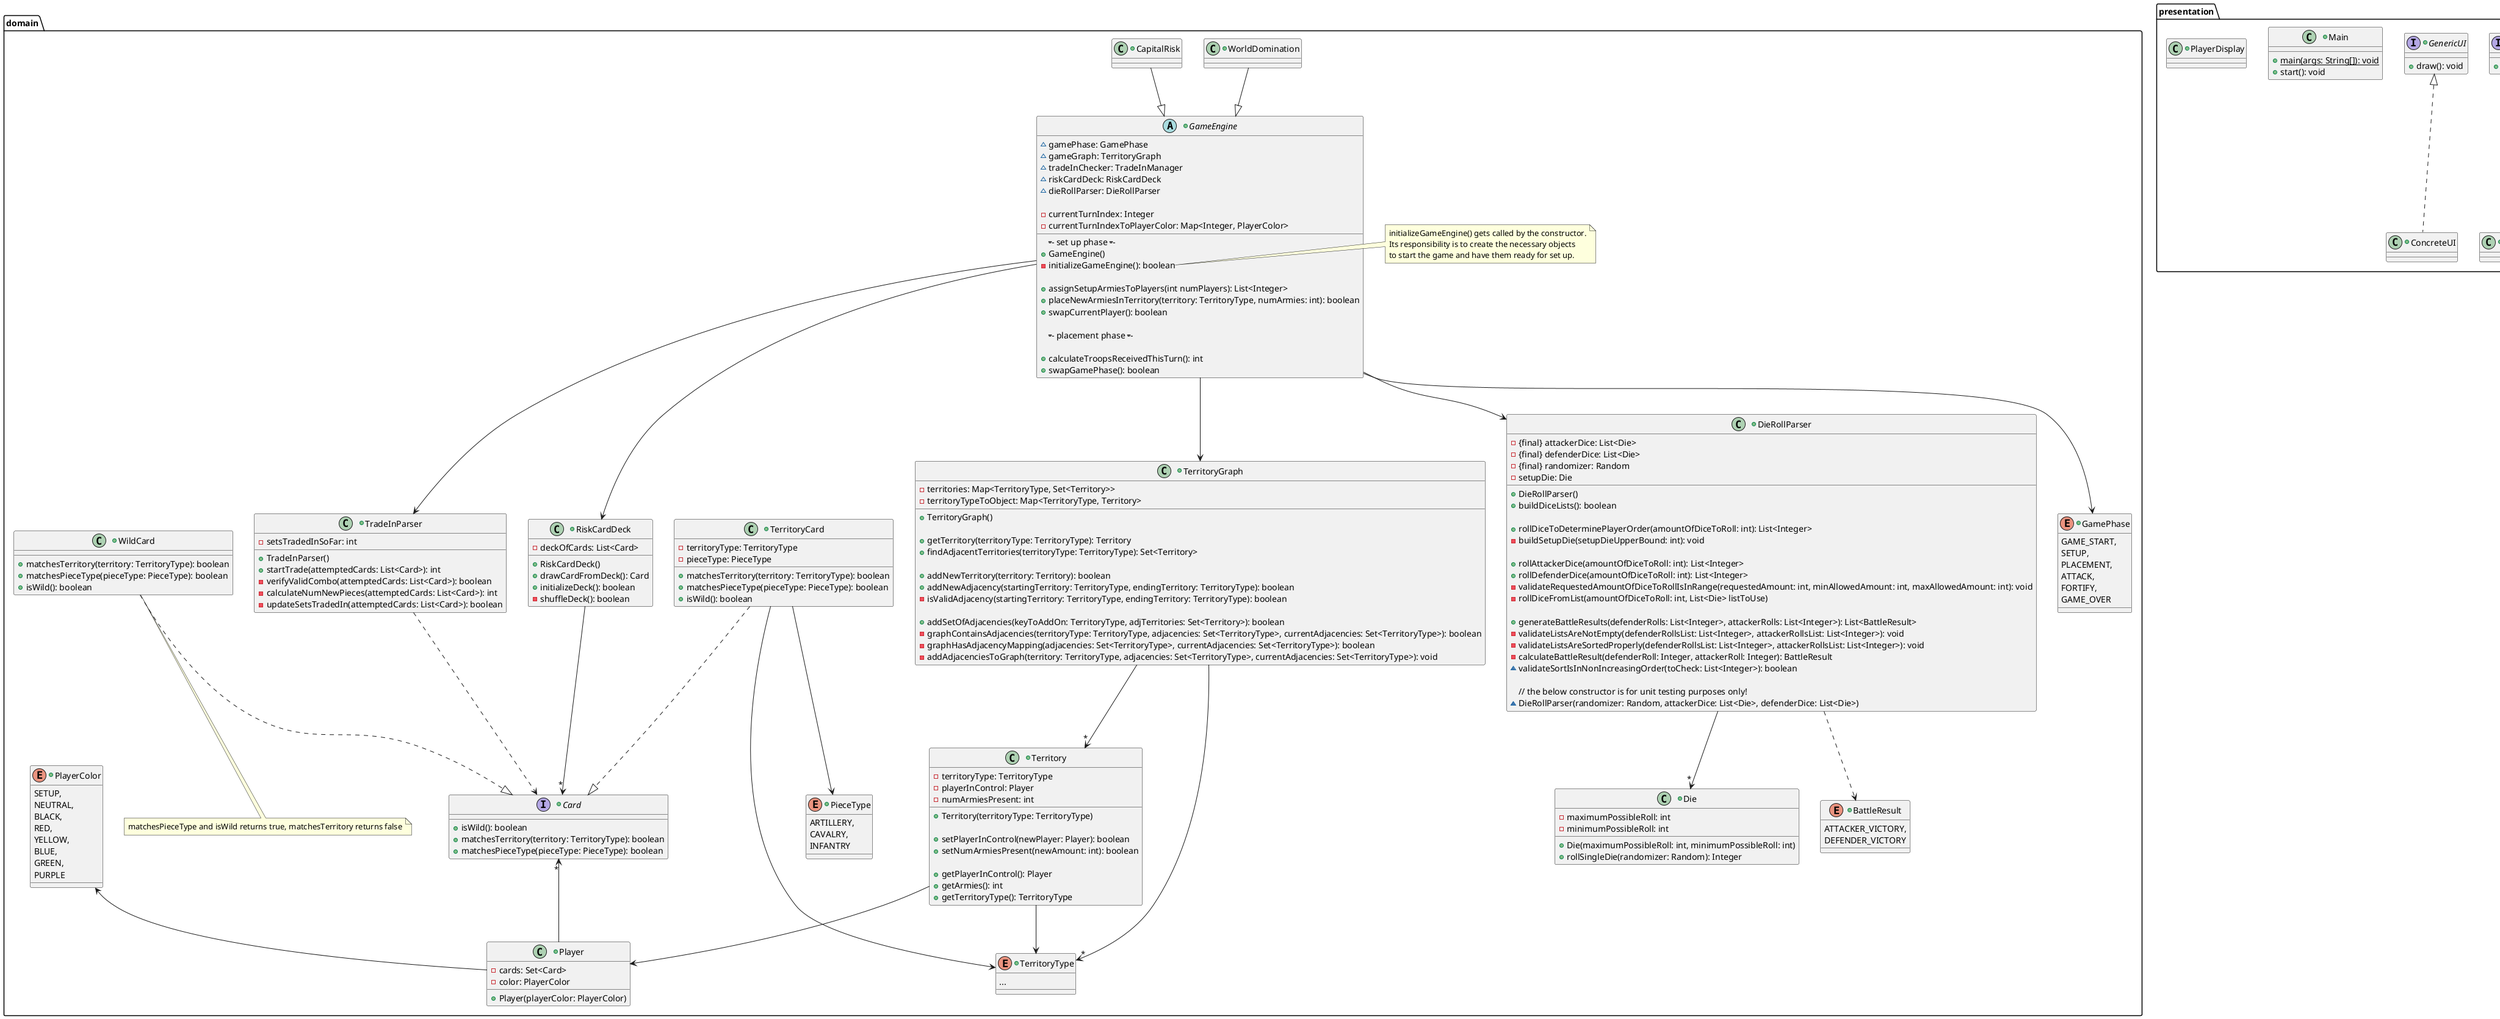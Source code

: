 @startuml RiskDesign

package presentation {
    +class Main {
        +{static} main(args: String[]): void
        +start(): void
    }

    +interface GenericUI {
        +draw(): void
    }

    +class ConcreteUI {

    }

    ConcreteUI .u.|> GenericUI

    +interface GenericController {
        +receiveInput(): void
    }

    +class ConcreteController {

    }

    ConcreteController .u.|> GenericController

    +class PlayerDisplay {

    }


}

package domain {
    +abstract class GameEngine {
        ~gamePhase: GamePhase
        ~gameGraph: TerritoryGraph
        ~tradeInChecker: TradeInManager
        ~riskCardDeck: RiskCardDeck
        ~dieRollParser: DieRollParser

        -currentTurnIndex: Integer
        -currentTurnIndexToPlayerColor: Map<Integer, PlayerColor>

        {method} ------ set up phase ------
        +GameEngine()
        -initializeGameEngine(): boolean

        +assignSetupArmiesToPlayers(int numPlayers): List<Integer>
        +placeNewArmiesInTerritory(territory: TerritoryType, numArmies: int): boolean
        +swapCurrentPlayer(): boolean

        {method} ------ placement phase ------

        +calculateTroopsReceivedThisTurn(): int
        +swapGamePhase(): boolean

    }

    note right of GameEngine::initializeGameEngine
        initializeGameEngine() gets called by the constructor.
        Its responsibility is to create the necessary objects
        to start the game and have them ready for set up.
    end note

    +class WorldDomination {

    }

    +class CapitalRisk {

    }

    +enum GamePhase {
        GAME_START,
        SETUP,
        PLACEMENT,
        ATTACK,
        FORTIFY,
        GAME_OVER
    }

    GameEngine --> GamePhase
    GameEngine --> TerritoryGraph
    GameEngine --> RiskCardDeck
    GameEngine --> TradeInParser
    GameEngine --> DieRollParser

    CapitalRisk --|> GameEngine
    WorldDomination --|> GameEngine

    +class RiskCardDeck {
        -deckOfCards: List<Card>
        +RiskCardDeck()
        +drawCardFromDeck(): Card
        +initializeDeck(): boolean
        -shuffleDeck(): boolean
    }

    +class Die {
        -maximumPossibleRoll: int
        -minimumPossibleRoll: int
        +Die(maximumPossibleRoll: int, minimumPossibleRoll: int)
        +rollSingleDie(randomizer: Random): Integer
    }

    +class DieRollParser {
        -{final} attackerDice: List<Die>
        -{final} defenderDice: List<Die>
        -{final} randomizer: Random
        -setupDie: Die
        +DieRollParser()
        +buildDiceLists(): boolean

        +rollDiceToDeterminePlayerOrder(amountOfDiceToRoll: int): List<Integer>
        -buildSetupDie(setupDieUpperBound: int): void

        +rollAttackerDice(amountOfDiceToRoll: int): List<Integer>
        +rollDefenderDice(amountOfDiceToRoll: int): List<Integer>
        -validateRequestedAmountOfDiceToRollIsInRange(requestedAmount: int, minAllowedAmount: int, maxAllowedAmount: int): void
        -rollDiceFromList(amountOfDiceToRoll: int, List<Die> listToUse)

        +generateBattleResults(defenderRolls: List<Integer>, attackerRolls: List<Integer>): List<BattleResult>
        -validateListsAreNotEmpty(defenderRollsList: List<Integer>, attackerRollsList: List<Integer>): void
        -validateListsAreSortedProperly(defenderRollsList: List<Integer>, attackerRollsList: List<Integer>): void
        -calculateBattleResult(defenderRoll: Integer, attackerRoll: Integer): BattleResult
        ~validateSortIsInNonIncreasingOrder(toCheck: List<Integer>): boolean

        // {method} the below constructor is for unit testing purposes only!
        ~DieRollParser(randomizer: Random, attackerDice: List<Die>, defenderDice: List<Die>)
    }

    DieRollParser --> "*" Die
    DieRollParser ..> BattleResult

    +enum BattleResult {
        ATTACKER_VICTORY,
        DEFENDER_VICTORY
    }


    +class TradeInParser {
        -setsTradedInSoFar: int
        +TradeInParser()
        +startTrade(attemptedCards: List<Card>): int
        -verifyValidCombo(attemptedCards: List<Card>): boolean
        -calculateNumNewPieces(attemptedCards: List<Card>): int
        -updateSetsTradedIn(attemptedCards: List<Card>): boolean
    }

    TradeInParser .d.> Card

    +class Player {
        -cards: Set<Card>
        -color: PlayerColor
        +Player(playerColor: PlayerColor)
    }

    Player -u-> "*" Card
    Player -u-> PlayerColor

    +enum PieceType {
        ARTILLERY,
        CAVALRY,
        INFANTRY
    }

    +interface Card {
        +isWild(): boolean
        +matchesTerritory(territory: TerritoryType): boolean
        +matchesPieceType(pieceType: PieceType): boolean
    }

    +class WildCard {
        +matchesTerritory(territory: TerritoryType): boolean
        +matchesPieceType(pieceType: PieceType): boolean
        +isWild(): boolean
    }

    note "matchesPieceType and isWild returns true, matchesTerritory returns false" as N1
    N1 .u. WildCard

    +class TerritoryCard {
        -territoryType: TerritoryType
        -pieceType: PieceType
        +matchesTerritory(territory: TerritoryType): boolean
        +matchesPieceType(pieceType: PieceType): boolean
        +isWild(): boolean
    }

    TerritoryCard --> PieceType
    TerritoryCard --> TerritoryType

    TerritoryCard ..|> Card
    WildCard ..|> Card
    RiskCardDeck --> "*" Card

    +enum TerritoryType {
        ...
    }

    +class TerritoryGraph {
        -territories: Map<TerritoryType, Set<Territory>>
        -territoryTypeToObject: Map<TerritoryType, Territory>
        +TerritoryGraph()

        +getTerritory(territoryType: TerritoryType): Territory
        +findAdjacentTerritories(territoryType: TerritoryType): Set<Territory>

        +addNewTerritory(territory: Territory): boolean
        +addNewAdjacency(startingTerritory: TerritoryType, endingTerritory: TerritoryType): boolean
        -isValidAdjacency(startingTerritory: TerritoryType, endingTerritory: TerritoryType): boolean

        +addSetOfAdjacencies(keyToAddOn: TerritoryType, adjTerritories: Set<Territory>): boolean
        -graphContainsAdjacencies(territoryType: TerritoryType, adjacencies: Set<TerritoryType>, currentAdjacencies: Set<TerritoryType>): boolean
        -graphHasAdjacencyMapping(adjacencies: Set<TerritoryType>, currentAdjacencies: Set<TerritoryType>): boolean
        -addAdjacenciesToGraph(territory: TerritoryType, adjacencies: Set<TerritoryType>, currentAdjacencies: Set<TerritoryType>): void
    }

    TerritoryGraph --> "*" Territory
    TerritoryGraph --> "*" TerritoryType

    +class Territory {
        -territoryType: TerritoryType
        -playerInControl: Player
        -numArmiesPresent: int
        +Territory(territoryType: TerritoryType)

        +setPlayerInControl(newPlayer: Player): boolean 
        +setNumArmiesPresent(newAmount: int): boolean

        +getPlayerInControl(): Player
        +getArmies(): int
        +getTerritoryType(): TerritoryType
    }

    Territory --> Player
    Territory --> TerritoryType

    +enum PlayerColor {
        SETUP,
        NEUTRAL,
        BLACK,
        RED,
        YELLOW,
        BLUE,
        GREEN,
        PURPLE
    }


}

package datasource {
    +interface StandardInput {
        +read(): Object
    }

    +class PictureLoader {
        +PictureLoader(filePath: String)
        +read(): Object
    }

    PictureLoader .u.|> StandardInput
}

@enduml

